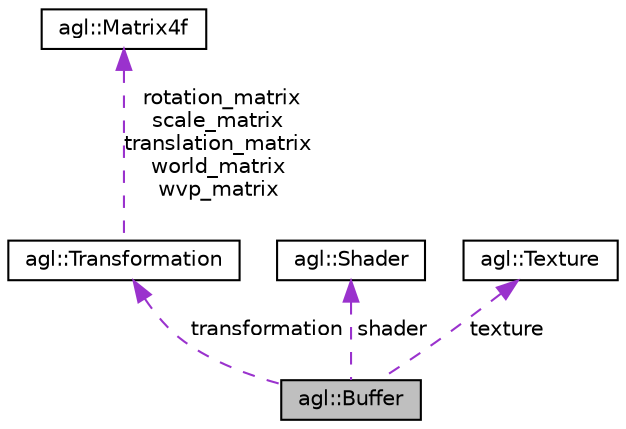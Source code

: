 digraph "agl::Buffer"
{
 // LATEX_PDF_SIZE
  edge [fontname="Helvetica",fontsize="10",labelfontname="Helvetica",labelfontsize="10"];
  node [fontname="Helvetica",fontsize="10",shape=record];
  Node1 [label="agl::Buffer",height=0.2,width=0.4,color="black", fillcolor="grey75", style="filled", fontcolor="black",tooltip=" "];
  Node2 -> Node1 [dir="back",color="darkorchid3",fontsize="10",style="dashed",label=" transformation" ,fontname="Helvetica"];
  Node2 [label="agl::Transformation",height=0.2,width=0.4,color="black", fillcolor="white", style="filled",URL="$classagl_1_1Transformation.html",tooltip=" "];
  Node3 -> Node2 [dir="back",color="darkorchid3",fontsize="10",style="dashed",label=" rotation_matrix\nscale_matrix\ntranslation_matrix\nworld_matrix\nwvp_matrix" ,fontname="Helvetica"];
  Node3 [label="agl::Matrix4f",height=0.2,width=0.4,color="black", fillcolor="white", style="filled",URL="$classagl_1_1Matrix4f.html",tooltip=" "];
  Node4 -> Node1 [dir="back",color="darkorchid3",fontsize="10",style="dashed",label=" shader" ,fontname="Helvetica"];
  Node4 [label="agl::Shader",height=0.2,width=0.4,color="black", fillcolor="white", style="filled",URL="$classagl_1_1Shader.html",tooltip="This class encapsulates shader functionality. It creates, uses and destroys shaders."];
  Node5 -> Node1 [dir="back",color="darkorchid3",fontsize="10",style="dashed",label=" texture" ,fontname="Helvetica"];
  Node5 [label="agl::Texture",height=0.2,width=0.4,color="black", fillcolor="white", style="filled",URL="$classagl_1_1Texture.html",tooltip=" "];
}
